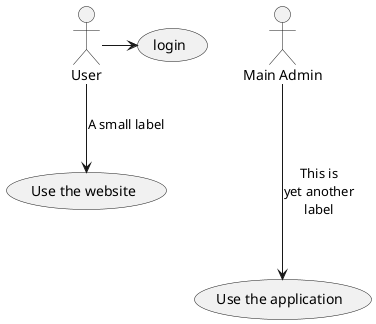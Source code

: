 @startuml

User -> (login)
User --> (Use the website) : A small label

:Main Admin: ---> (Use the application) : This is\nyet another\nlabel

@enduml
